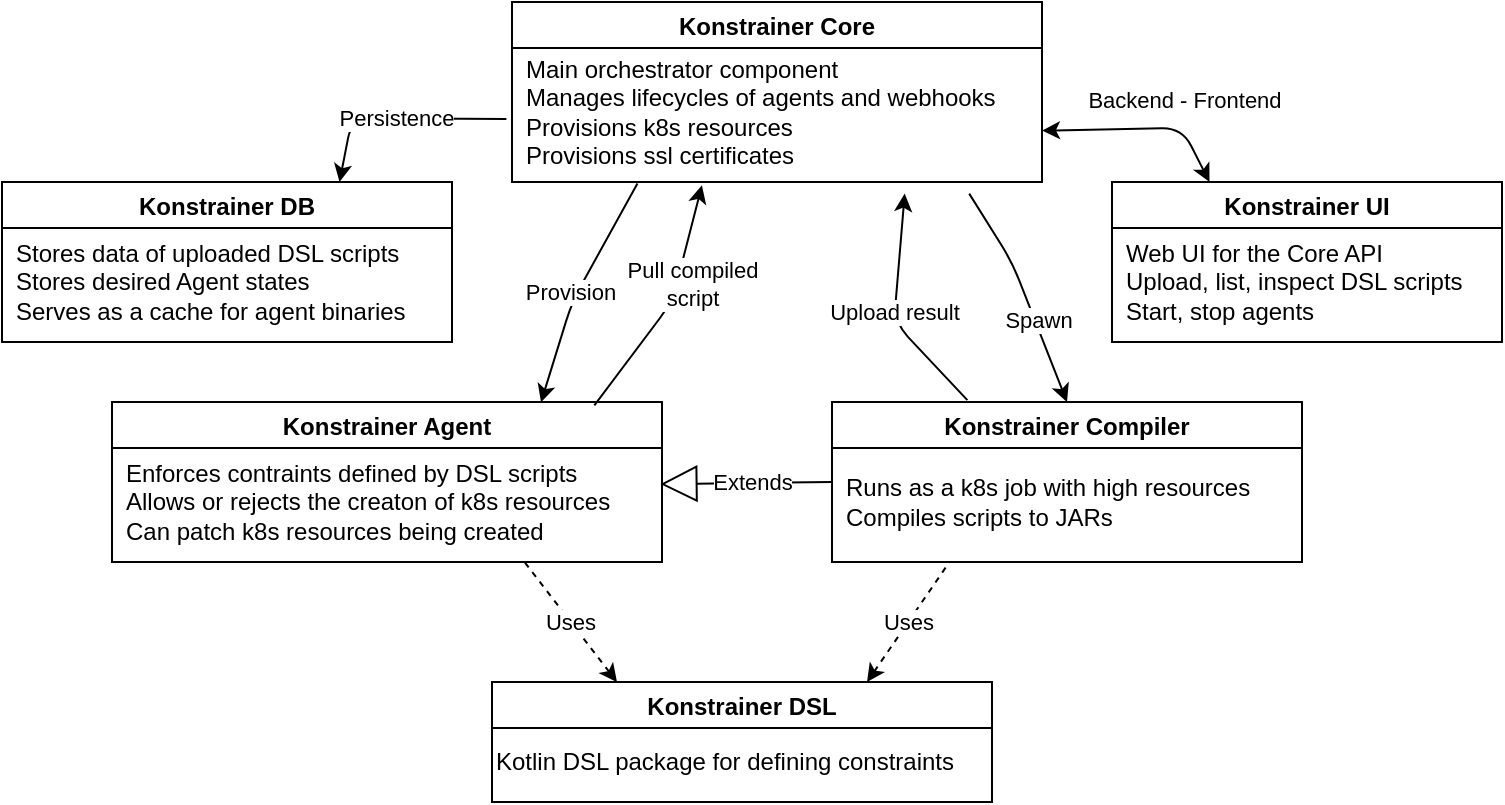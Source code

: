 <mxfile>
    <diagram id="nW18ixeJ_GSDz91-Pg-Q" name="Page-1">
        <mxGraphModel dx="792" dy="473" grid="0" gridSize="10" guides="1" tooltips="1" connect="1" arrows="1" fold="1" page="1" pageScale="1" pageWidth="850" pageHeight="1100" math="0" shadow="0">
            <root>
                <mxCell id="0"/>
                <mxCell id="1" parent="0"/>
                <mxCell id="11" value="Konstrainer Core" style="swimlane;" parent="1" vertex="1">
                    <mxGeometry x="310" y="60" width="265" height="90" as="geometry"/>
                </mxCell>
                <mxCell id="12" value="Main orchestrator component&lt;br&gt;Manages lifecycles of agents and webhooks&lt;br&gt;Provisions k8s resources&lt;br&gt;Provisions ssl certificates" style="text;html=1;align=left;verticalAlign=middle;resizable=0;points=[];autosize=1;strokeColor=none;fillColor=none;" parent="11" vertex="1">
                    <mxGeometry x="5" y="20" width="260" height="70" as="geometry"/>
                </mxCell>
                <mxCell id="14" value="Konstrainer UI" style="swimlane;" parent="1" vertex="1">
                    <mxGeometry x="610" y="150" width="195" height="80" as="geometry"/>
                </mxCell>
                <mxCell id="15" value="Web UI for the Core API&lt;br&gt;Upload, list, inspect DSL scripts&lt;br&gt;Start, stop agents" style="text;html=1;align=left;verticalAlign=middle;resizable=0;points=[];autosize=1;strokeColor=none;fillColor=none;" parent="14" vertex="1">
                    <mxGeometry x="5" y="20" width="190" height="60" as="geometry"/>
                </mxCell>
                <mxCell id="16" value="Konstrainer DB" style="swimlane;" parent="1" vertex="1">
                    <mxGeometry x="55" y="150" width="225" height="80" as="geometry"/>
                </mxCell>
                <mxCell id="17" value="Stores data of uploaded DSL scripts&lt;br&gt;Stores desired Agent states&lt;br&gt;Serves as a cache for agent binaries" style="text;html=1;align=left;verticalAlign=middle;resizable=0;points=[];autosize=1;strokeColor=none;fillColor=none;" parent="16" vertex="1">
                    <mxGeometry x="5" y="20" width="220" height="60" as="geometry"/>
                </mxCell>
                <mxCell id="18" value="Konstrainer Compiler" style="swimlane;" parent="1" vertex="1">
                    <mxGeometry x="470" y="260" width="235" height="80" as="geometry"/>
                </mxCell>
                <mxCell id="19" value="Runs as a k8s job with high resources&lt;br&gt;Compiles scripts to JARs" style="text;html=1;align=left;verticalAlign=middle;resizable=0;points=[];autosize=1;strokeColor=none;fillColor=none;" parent="18" vertex="1">
                    <mxGeometry x="5" y="30" width="230" height="40" as="geometry"/>
                </mxCell>
                <mxCell id="28" value="Konstrainer Agent" style="swimlane;" parent="1" vertex="1">
                    <mxGeometry x="110" y="260" width="275" height="80" as="geometry"/>
                </mxCell>
                <mxCell id="29" value="Enforces contraints defined by DSL scripts&lt;br&gt;Allows or rejects the creaton of k8s resources&lt;br&gt;Can patch k8s resources being created" style="text;html=1;align=left;verticalAlign=middle;resizable=0;points=[];autosize=1;strokeColor=none;fillColor=none;" parent="28" vertex="1">
                    <mxGeometry x="5" y="20" width="270" height="60" as="geometry"/>
                </mxCell>
                <mxCell id="30" value="Konstrainer DSL" style="swimlane;" parent="1" vertex="1">
                    <mxGeometry x="300" y="400" width="250" height="60" as="geometry"/>
                </mxCell>
                <mxCell id="31" value="Kotlin DSL package for defining constraints" style="text;html=1;align=left;verticalAlign=middle;resizable=0;points=[];autosize=1;strokeColor=none;fillColor=none;" parent="30" vertex="1">
                    <mxGeometry y="25" width="250" height="30" as="geometry"/>
                </mxCell>
                <mxCell id="32" value="Persistence" style="endArrow=none;startArrow=classic;html=1;exitX=0.75;exitY=0;exitDx=0;exitDy=0;entryX=-0.03;entryY=0.55;entryDx=0;entryDy=0;entryPerimeter=0;endFill=0;" parent="1" source="16" target="12" edge="1">
                    <mxGeometry width="50" height="50" relative="1" as="geometry">
                        <mxPoint x="230" y="240" as="sourcePoint"/>
                        <mxPoint x="280" y="190" as="targetPoint"/>
                        <Array as="points">
                            <mxPoint x="230" y="118"/>
                        </Array>
                    </mxGeometry>
                </mxCell>
                <mxCell id="33" value="Backend - Frontend" style="endArrow=classic;startArrow=classic;html=1;exitX=1;exitY=0.633;exitDx=0;exitDy=0;entryX=0.25;entryY=0;entryDx=0;entryDy=0;exitPerimeter=0;endFill=1;startFill=1;" parent="1" source="12" target="14" edge="1">
                    <mxGeometry x="0.495" y="13" width="50" height="50" relative="1" as="geometry">
                        <mxPoint x="226.25" y="160" as="sourcePoint"/>
                        <mxPoint x="317.5" y="128" as="targetPoint"/>
                        <Array as="points">
                            <mxPoint x="645" y="123"/>
                        </Array>
                        <mxPoint x="-13" y="-13" as="offset"/>
                    </mxGeometry>
                </mxCell>
                <mxCell id="34" value="" style="endArrow=classic;html=1;exitX=0.86;exitY=1.083;exitDx=0;exitDy=0;exitPerimeter=0;entryX=0.5;entryY=0;entryDx=0;entryDy=0;" parent="1" source="12" target="18" edge="1">
                    <mxGeometry width="50" height="50" relative="1" as="geometry">
                        <mxPoint x="480" y="220" as="sourcePoint"/>
                        <mxPoint x="530" y="170" as="targetPoint"/>
                        <Array as="points">
                            <mxPoint x="560" y="190"/>
                        </Array>
                    </mxGeometry>
                </mxCell>
                <mxCell id="35" value="Spawn" style="edgeLabel;html=1;align=center;verticalAlign=middle;resizable=0;points=[];" parent="34" vertex="1" connectable="0">
                    <mxGeometry x="0.237" y="1" relative="1" as="geometry">
                        <mxPoint as="offset"/>
                    </mxGeometry>
                </mxCell>
                <mxCell id="36" value="Upload result" style="endArrow=classic;html=1;exitX=0.288;exitY=-0.012;exitDx=0;exitDy=0;entryX=0.736;entryY=1.083;entryDx=0;entryDy=0;exitPerimeter=0;entryPerimeter=0;" parent="1" source="18" target="12" edge="1">
                    <mxGeometry width="50" height="50" relative="1" as="geometry">
                        <mxPoint x="460" y="250" as="sourcePoint"/>
                        <mxPoint x="510" y="200" as="targetPoint"/>
                        <Array as="points">
                            <mxPoint x="501" y="220"/>
                        </Array>
                    </mxGeometry>
                </mxCell>
                <mxCell id="37" value="Uses" style="endArrow=none;dashed=1;html=1;exitX=0.75;exitY=0;exitDx=0;exitDy=0;entryX=0.25;entryY=1;entryDx=0;entryDy=0;startArrow=classic;startFill=1;" parent="1" source="30" target="18" edge="1">
                    <mxGeometry width="50" height="50" relative="1" as="geometry">
                        <mxPoint x="490" y="430" as="sourcePoint"/>
                        <mxPoint x="560" y="350" as="targetPoint"/>
                    </mxGeometry>
                </mxCell>
                <mxCell id="38" value="Uses" style="endArrow=none;dashed=1;html=1;exitX=0.25;exitY=0;exitDx=0;exitDy=0;endFill=0;startArrow=classic;startFill=1;entryX=0.75;entryY=1;entryDx=0;entryDy=0;" parent="1" source="30" target="28" edge="1">
                    <mxGeometry width="50" height="50" relative="1" as="geometry">
                        <mxPoint x="310" y="460" as="sourcePoint"/>
                        <mxPoint x="320" y="360" as="targetPoint"/>
                    </mxGeometry>
                </mxCell>
                <mxCell id="39" value="" style="endArrow=classic;html=1;exitX=0.222;exitY=1.01;exitDx=0;exitDy=0;exitPerimeter=0;entryX=0.78;entryY=0.002;entryDx=0;entryDy=0;entryPerimeter=0;" parent="1" source="12" edge="1" target="28">
                    <mxGeometry width="50" height="50" relative="1" as="geometry">
                        <mxPoint x="350" y="170.0" as="sourcePoint"/>
                        <mxPoint x="330" y="270" as="targetPoint"/>
                        <Array as="points">
                            <mxPoint x="340" y="210"/>
                        </Array>
                    </mxGeometry>
                </mxCell>
                <mxCell id="40" value="Provision" style="edgeLabel;html=1;align=center;verticalAlign=middle;resizable=0;points=[];" parent="39" vertex="1" connectable="0">
                    <mxGeometry x="0.237" y="1" relative="1" as="geometry">
                        <mxPoint y="-12" as="offset"/>
                    </mxGeometry>
                </mxCell>
                <mxCell id="41" value="" style="endArrow=classic;html=1;entryX=0.346;entryY=1.024;entryDx=0;entryDy=0;entryPerimeter=0;exitX=0.877;exitY=0.021;exitDx=0;exitDy=0;exitPerimeter=0;" edge="1" parent="1" source="28" target="12">
                    <mxGeometry width="50" height="50" relative="1" as="geometry">
                        <mxPoint x="420" y="250" as="sourcePoint"/>
                        <mxPoint x="340" y="280" as="targetPoint"/>
                        <Array as="points">
                            <mxPoint x="390" y="210"/>
                        </Array>
                    </mxGeometry>
                </mxCell>
                <mxCell id="42" value="Pull compiled&lt;br&gt;script" style="edgeLabel;html=1;align=center;verticalAlign=middle;resizable=0;points=[];" vertex="1" connectable="0" parent="41">
                    <mxGeometry x="0.237" y="1" relative="1" as="geometry">
                        <mxPoint x="8" y="3" as="offset"/>
                    </mxGeometry>
                </mxCell>
                <mxCell id="44" value="Extends" style="endArrow=block;endSize=16;endFill=0;html=1;exitX=0;exitY=0.5;exitDx=0;exitDy=0;entryX=0.997;entryY=0.351;entryDx=0;entryDy=0;entryPerimeter=0;" edge="1" parent="1" source="18" target="29">
                    <mxGeometry x="-0.068" width="160" relative="1" as="geometry">
                        <mxPoint x="390" y="350" as="sourcePoint"/>
                        <mxPoint x="550" y="350" as="targetPoint"/>
                        <mxPoint as="offset"/>
                    </mxGeometry>
                </mxCell>
            </root>
        </mxGraphModel>
    </diagram>
    <diagram name="Copy of Page-1" id="BqovZiEj2iruM2vdCr04">
        <mxGraphModel dx="979" dy="787" grid="1" gridSize="10" guides="1" tooltips="1" connect="1" arrows="1" fold="1" page="1" pageScale="1" pageWidth="850" pageHeight="1100" math="0" shadow="0">
            <root>
                <mxCell id="R9f7pnxd5NB1S-66i9o4-0"/>
                <mxCell id="R9f7pnxd5NB1S-66i9o4-1" parent="R9f7pnxd5NB1S-66i9o4-0"/>
                <mxCell id="R9f7pnxd5NB1S-66i9o4-2" value="KonstraineR-Core" style="swimlane;" parent="R9f7pnxd5NB1S-66i9o4-1" vertex="1">
                    <mxGeometry x="310" y="60" width="255" height="90" as="geometry"/>
                </mxCell>
                <mxCell id="R9f7pnxd5NB1S-66i9o4-3" value="Main manager component&lt;br&gt;Manages lifecycles of agents and webhooks&lt;br&gt;Provisions k8s resources&lt;br&gt;Provisions ssl certificates" style="text;html=1;align=left;verticalAlign=middle;resizable=0;points=[];autosize=1;strokeColor=none;fillColor=none;" parent="R9f7pnxd5NB1S-66i9o4-2" vertex="1">
                    <mxGeometry x="5" y="25" width="250" height="60" as="geometry"/>
                </mxCell>
                <mxCell id="R9f7pnxd5NB1S-66i9o4-4" value="KonstraineR-Ui" style="swimlane;" parent="R9f7pnxd5NB1S-66i9o4-1" vertex="1">
                    <mxGeometry x="600" y="150" width="180" height="80" as="geometry"/>
                </mxCell>
                <mxCell id="R9f7pnxd5NB1S-66i9o4-5" value="Web UI for KonstrainR-Core&lt;br&gt;Upload, list, inspect Dsls&lt;br&gt;Start, stop agents" style="text;html=1;align=left;verticalAlign=middle;resizable=0;points=[];autosize=1;strokeColor=none;fillColor=none;" parent="R9f7pnxd5NB1S-66i9o4-4" vertex="1">
                    <mxGeometry x="5" y="25" width="170" height="50" as="geometry"/>
                </mxCell>
                <mxCell id="R9f7pnxd5NB1S-66i9o4-6" value="KonstraineR-Db" style="swimlane;" parent="R9f7pnxd5NB1S-66i9o4-1" vertex="1">
                    <mxGeometry x="55" y="150" width="215" height="80" as="geometry"/>
                </mxCell>
                <mxCell id="R9f7pnxd5NB1S-66i9o4-7" value="Stores data of uploaded Dsls&lt;br&gt;Stores desired Agent states&lt;br&gt;Serves as a cache for agent binaries" style="text;html=1;align=left;verticalAlign=middle;resizable=0;points=[];autosize=1;strokeColor=none;fillColor=none;" parent="R9f7pnxd5NB1S-66i9o4-6" vertex="1">
                    <mxGeometry x="5" y="25" width="210" height="50" as="geometry"/>
                </mxCell>
                <mxCell id="R9f7pnxd5NB1S-66i9o4-8" value="KonstraineR-Compiler" style="swimlane;" parent="R9f7pnxd5NB1S-66i9o4-1" vertex="1">
                    <mxGeometry x="470" y="270" width="215" height="80" as="geometry"/>
                </mxCell>
                <mxCell id="R9f7pnxd5NB1S-66i9o4-9" value="Runs as k8s job with high resources&lt;br&gt;Compiles Dsls to jars&lt;br&gt;" style="text;html=1;align=left;verticalAlign=middle;resizable=0;points=[];autosize=1;strokeColor=none;fillColor=none;" parent="R9f7pnxd5NB1S-66i9o4-8" vertex="1">
                    <mxGeometry x="5" y="35" width="210" height="30" as="geometry"/>
                </mxCell>
                <mxCell id="R9f7pnxd5NB1S-66i9o4-10" value="KonstraineR-Agent" style="swimlane;" parent="R9f7pnxd5NB1S-66i9o4-1" vertex="1">
                    <mxGeometry x="110" y="270" width="265" height="80" as="geometry"/>
                </mxCell>
                <mxCell id="R9f7pnxd5NB1S-66i9o4-11" value="Enforces contraints defined by a dsl instance&lt;br&gt;Allows or rejects the creaton of k8s resources&lt;br&gt;Can patch k8s resources being created" style="text;html=1;align=left;verticalAlign=middle;resizable=0;points=[];autosize=1;strokeColor=none;fillColor=none;" parent="R9f7pnxd5NB1S-66i9o4-10" vertex="1">
                    <mxGeometry x="5" y="25" width="260" height="50" as="geometry"/>
                </mxCell>
                <mxCell id="R9f7pnxd5NB1S-66i9o4-12" value="KonstraineR-Dsl" style="swimlane;" parent="R9f7pnxd5NB1S-66i9o4-1" vertex="1">
                    <mxGeometry x="300" y="450" width="240" height="60" as="geometry"/>
                </mxCell>
                <mxCell id="R9f7pnxd5NB1S-66i9o4-13" value="Kotlin Dsl package for defining constraints" style="text;html=1;align=left;verticalAlign=middle;resizable=0;points=[];autosize=1;strokeColor=none;fillColor=none;" parent="R9f7pnxd5NB1S-66i9o4-12" vertex="1">
                    <mxGeometry y="30" width="240" height="20" as="geometry"/>
                </mxCell>
                <mxCell id="R9f7pnxd5NB1S-66i9o4-14" value="Store Data" style="endArrow=none;startArrow=classic;html=1;exitX=0.75;exitY=0;exitDx=0;exitDy=0;entryX=-0.03;entryY=0.55;entryDx=0;entryDy=0;entryPerimeter=0;endFill=0;" parent="R9f7pnxd5NB1S-66i9o4-1" source="R9f7pnxd5NB1S-66i9o4-6" target="R9f7pnxd5NB1S-66i9o4-3" edge="1">
                    <mxGeometry width="50" height="50" relative="1" as="geometry">
                        <mxPoint x="230" y="240" as="sourcePoint"/>
                        <mxPoint x="280" y="190" as="targetPoint"/>
                        <Array as="points">
                            <mxPoint x="216" y="118"/>
                        </Array>
                    </mxGeometry>
                </mxCell>
                <mxCell id="R9f7pnxd5NB1S-66i9o4-15" value="Backend - Frontend" style="endArrow=classic;startArrow=classic;html=1;exitX=1;exitY=0.633;exitDx=0;exitDy=0;entryX=0.25;entryY=0;entryDx=0;entryDy=0;exitPerimeter=0;endFill=1;startFill=1;" parent="R9f7pnxd5NB1S-66i9o4-1" source="R9f7pnxd5NB1S-66i9o4-3" target="R9f7pnxd5NB1S-66i9o4-4" edge="1">
                    <mxGeometry x="0.495" y="13" width="50" height="50" relative="1" as="geometry">
                        <mxPoint x="226.25" y="160" as="sourcePoint"/>
                        <mxPoint x="317.5" y="128" as="targetPoint"/>
                        <Array as="points">
                            <mxPoint x="645" y="123"/>
                        </Array>
                        <mxPoint x="-13" y="-13" as="offset"/>
                    </mxGeometry>
                </mxCell>
                <mxCell id="R9f7pnxd5NB1S-66i9o4-16" value="" style="endArrow=classic;html=1;exitX=0.86;exitY=1.083;exitDx=0;exitDy=0;exitPerimeter=0;entryX=0.5;entryY=0;entryDx=0;entryDy=0;" parent="R9f7pnxd5NB1S-66i9o4-1" source="R9f7pnxd5NB1S-66i9o4-3" target="R9f7pnxd5NB1S-66i9o4-8" edge="1">
                    <mxGeometry width="50" height="50" relative="1" as="geometry">
                        <mxPoint x="480" y="220" as="sourcePoint"/>
                        <mxPoint x="530" y="170" as="targetPoint"/>
                        <Array as="points">
                            <mxPoint x="560" y="190"/>
                        </Array>
                    </mxGeometry>
                </mxCell>
                <mxCell id="R9f7pnxd5NB1S-66i9o4-17" value="Spawn" style="edgeLabel;html=1;align=center;verticalAlign=middle;resizable=0;points=[];" parent="R9f7pnxd5NB1S-66i9o4-16" vertex="1" connectable="0">
                    <mxGeometry x="0.237" y="1" relative="1" as="geometry">
                        <mxPoint as="offset"/>
                    </mxGeometry>
                </mxCell>
                <mxCell id="R9f7pnxd5NB1S-66i9o4-18" value="Upload result" style="endArrow=classic;html=1;exitX=0.288;exitY=-0.012;exitDx=0;exitDy=0;entryX=0.736;entryY=1.083;entryDx=0;entryDy=0;exitPerimeter=0;entryPerimeter=0;" parent="R9f7pnxd5NB1S-66i9o4-1" source="R9f7pnxd5NB1S-66i9o4-8" target="R9f7pnxd5NB1S-66i9o4-3" edge="1">
                    <mxGeometry width="50" height="50" relative="1" as="geometry">
                        <mxPoint x="460" y="250" as="sourcePoint"/>
                        <mxPoint x="510" y="200" as="targetPoint"/>
                        <Array as="points">
                            <mxPoint x="501" y="220"/>
                        </Array>
                    </mxGeometry>
                </mxCell>
                <mxCell id="R9f7pnxd5NB1S-66i9o4-19" value="Uses" style="endArrow=none;dashed=1;html=1;exitX=0.75;exitY=0;exitDx=0;exitDy=0;entryX=0.25;entryY=1;entryDx=0;entryDy=0;startArrow=classic;startFill=1;" parent="R9f7pnxd5NB1S-66i9o4-1" source="R9f7pnxd5NB1S-66i9o4-12" target="R9f7pnxd5NB1S-66i9o4-8" edge="1">
                    <mxGeometry width="50" height="50" relative="1" as="geometry">
                        <mxPoint x="490" y="430" as="sourcePoint"/>
                        <mxPoint x="560" y="350" as="targetPoint"/>
                    </mxGeometry>
                </mxCell>
                <mxCell id="R9f7pnxd5NB1S-66i9o4-20" value="Uses" style="endArrow=none;dashed=1;html=1;exitX=0.25;exitY=0;exitDx=0;exitDy=0;endFill=0;startArrow=classic;startFill=1;entryX=0.75;entryY=1;entryDx=0;entryDy=0;" parent="R9f7pnxd5NB1S-66i9o4-1" source="R9f7pnxd5NB1S-66i9o4-12" target="R9f7pnxd5NB1S-66i9o4-10" edge="1">
                    <mxGeometry width="50" height="50" relative="1" as="geometry">
                        <mxPoint x="310" y="460" as="sourcePoint"/>
                        <mxPoint x="320" y="360" as="targetPoint"/>
                    </mxGeometry>
                </mxCell>
                <mxCell id="R9f7pnxd5NB1S-66i9o4-21" value="" style="endArrow=classic;html=1;exitX=0.232;exitY=1.083;exitDx=0;exitDy=0;exitPerimeter=0;" parent="R9f7pnxd5NB1S-66i9o4-1" source="R9f7pnxd5NB1S-66i9o4-3" edge="1">
                    <mxGeometry width="50" height="50" relative="1" as="geometry">
                        <mxPoint x="350" y="170.0" as="sourcePoint"/>
                        <mxPoint x="330" y="270" as="targetPoint"/>
                        <Array as="points"/>
                    </mxGeometry>
                </mxCell>
                <mxCell id="R9f7pnxd5NB1S-66i9o4-22" value="Provision" style="edgeLabel;html=1;align=center;verticalAlign=middle;resizable=0;points=[];" parent="R9f7pnxd5NB1S-66i9o4-21" vertex="1" connectable="0">
                    <mxGeometry x="0.237" y="1" relative="1" as="geometry">
                        <mxPoint y="-12" as="offset"/>
                    </mxGeometry>
                </mxCell>
            </root>
        </mxGraphModel>
    </diagram>
</mxfile>